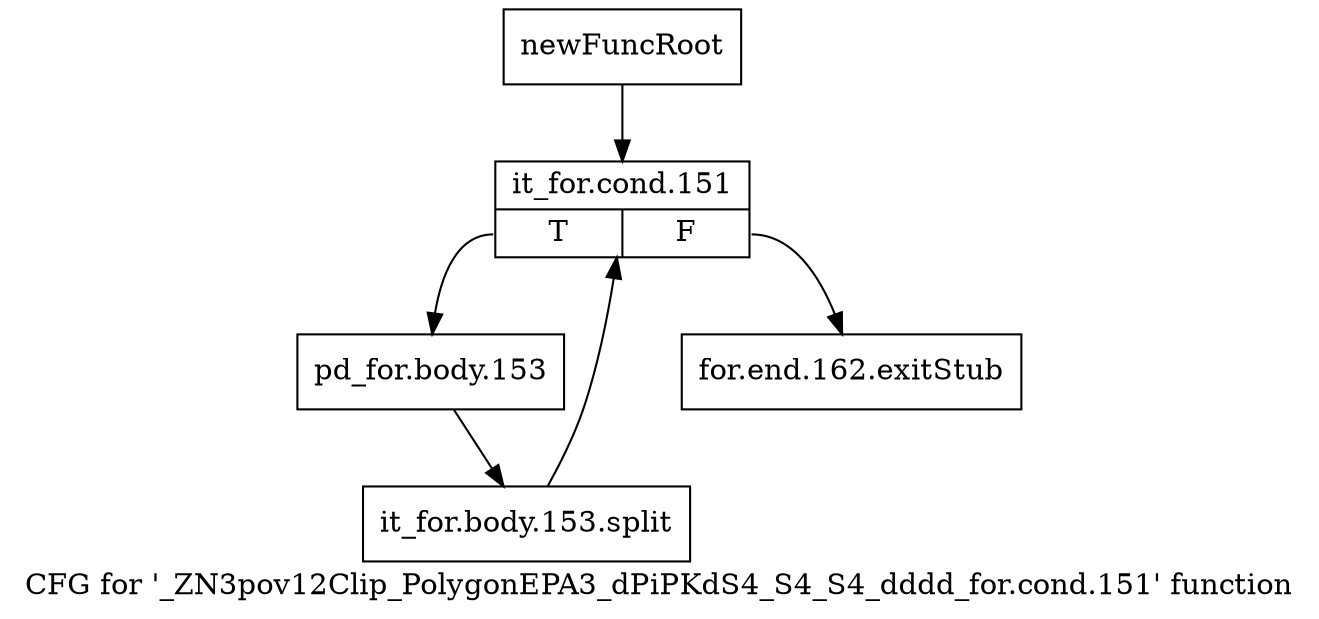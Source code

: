 digraph "CFG for '_ZN3pov12Clip_PolygonEPA3_dPiPKdS4_S4_S4_dddd_for.cond.151' function" {
	label="CFG for '_ZN3pov12Clip_PolygonEPA3_dPiPKdS4_S4_S4_dddd_for.cond.151' function";

	Node0x2e09bb0 [shape=record,label="{newFuncRoot}"];
	Node0x2e09bb0 -> Node0x2e09c50;
	Node0x2e09c00 [shape=record,label="{for.end.162.exitStub}"];
	Node0x2e09c50 [shape=record,label="{it_for.cond.151|{<s0>T|<s1>F}}"];
	Node0x2e09c50:s0 -> Node0x2e09ca0;
	Node0x2e09c50:s1 -> Node0x2e09c00;
	Node0x2e09ca0 [shape=record,label="{pd_for.body.153}"];
	Node0x2e09ca0 -> Node0x39d9be0;
	Node0x39d9be0 [shape=record,label="{it_for.body.153.split}"];
	Node0x39d9be0 -> Node0x2e09c50;
}
